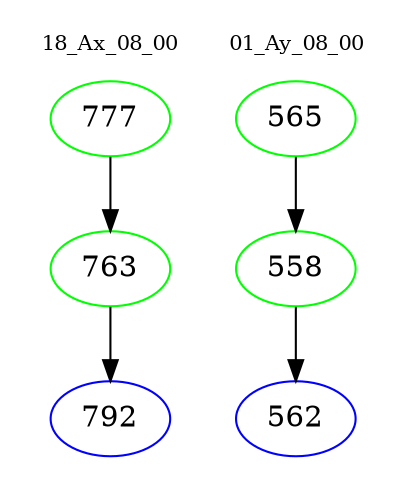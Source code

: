 digraph{
subgraph cluster_0 {
color = white
label = "18_Ax_08_00";
fontsize=10;
T0_777 [label="777", color="green"]
T0_777 -> T0_763 [color="black"]
T0_763 [label="763", color="green"]
T0_763 -> T0_792 [color="black"]
T0_792 [label="792", color="blue"]
}
subgraph cluster_1 {
color = white
label = "01_Ay_08_00";
fontsize=10;
T1_565 [label="565", color="green"]
T1_565 -> T1_558 [color="black"]
T1_558 [label="558", color="green"]
T1_558 -> T1_562 [color="black"]
T1_562 [label="562", color="blue"]
}
}
